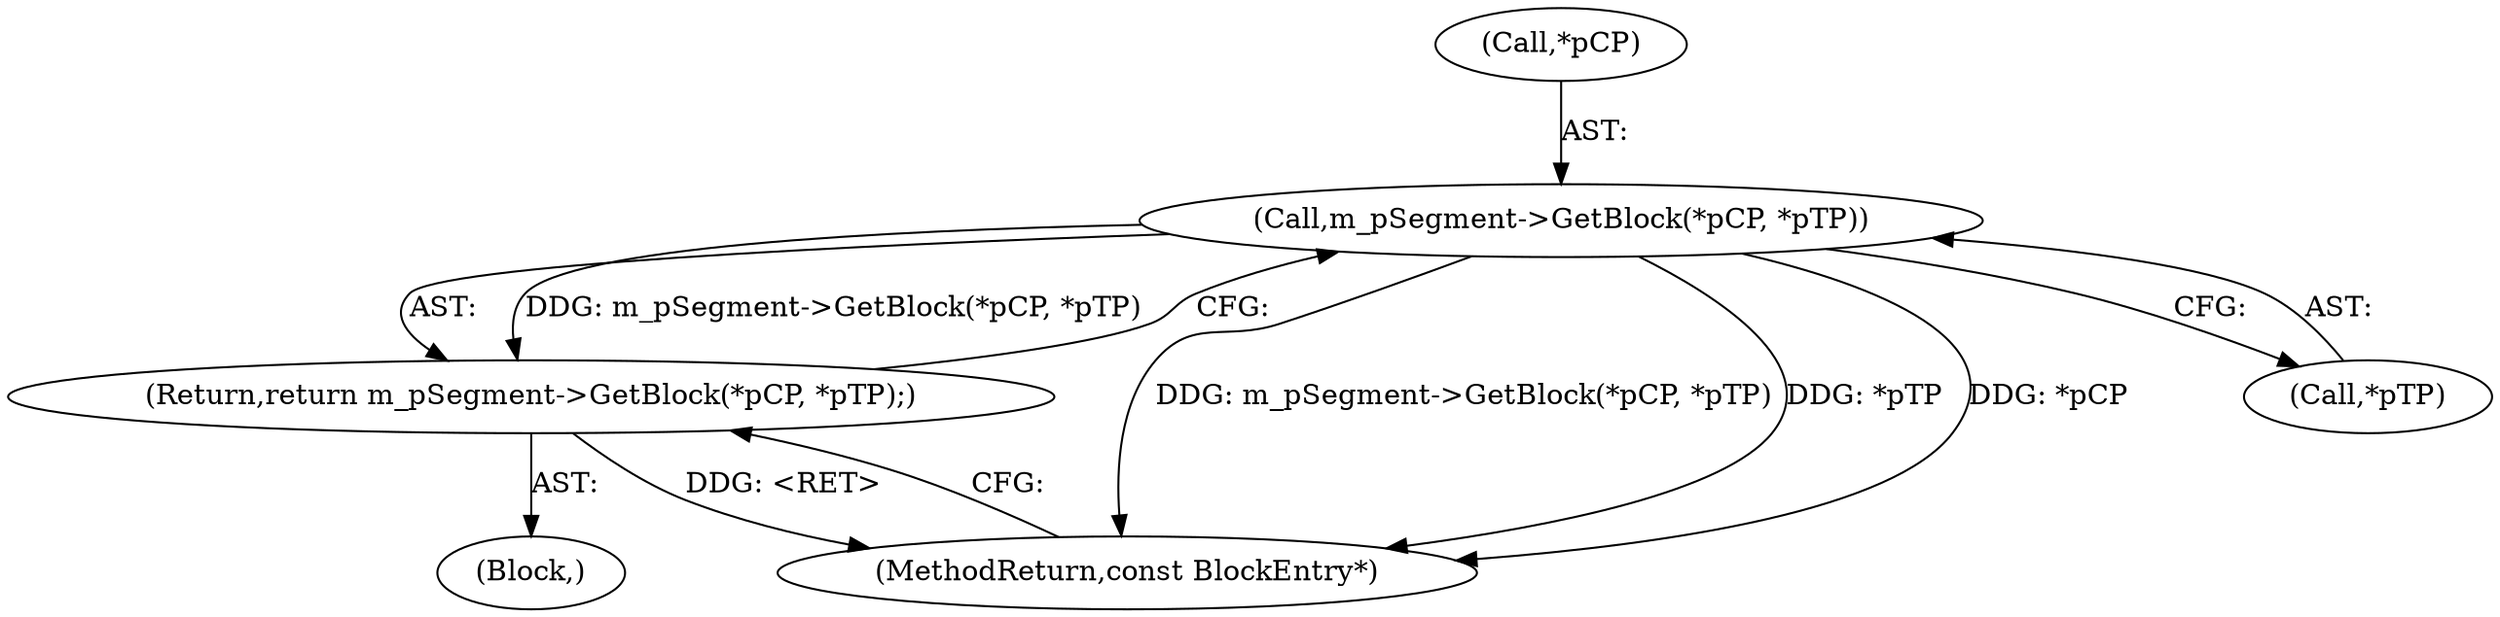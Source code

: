 digraph "0_Android_cc274e2abe8b2a6698a5c47d8aa4bb45f1f9538d_11@pointer" {
"1000115" [label="(Call,m_pSegment->GetBlock(*pCP, *pTP))"];
"1000114" [label="(Return,return m_pSegment->GetBlock(*pCP, *pTP);)"];
"1000116" [label="(Call,*pCP)"];
"1000115" [label="(Call,m_pSegment->GetBlock(*pCP, *pTP))"];
"1000114" [label="(Return,return m_pSegment->GetBlock(*pCP, *pTP);)"];
"1000103" [label="(Block,)"];
"1000120" [label="(MethodReturn,const BlockEntry*)"];
"1000118" [label="(Call,*pTP)"];
"1000115" -> "1000114"  [label="AST: "];
"1000115" -> "1000118"  [label="CFG: "];
"1000116" -> "1000115"  [label="AST: "];
"1000118" -> "1000115"  [label="AST: "];
"1000114" -> "1000115"  [label="CFG: "];
"1000115" -> "1000120"  [label="DDG: m_pSegment->GetBlock(*pCP, *pTP)"];
"1000115" -> "1000120"  [label="DDG: *pTP"];
"1000115" -> "1000120"  [label="DDG: *pCP"];
"1000115" -> "1000114"  [label="DDG: m_pSegment->GetBlock(*pCP, *pTP)"];
"1000114" -> "1000103"  [label="AST: "];
"1000120" -> "1000114"  [label="CFG: "];
"1000114" -> "1000120"  [label="DDG: <RET>"];
}
